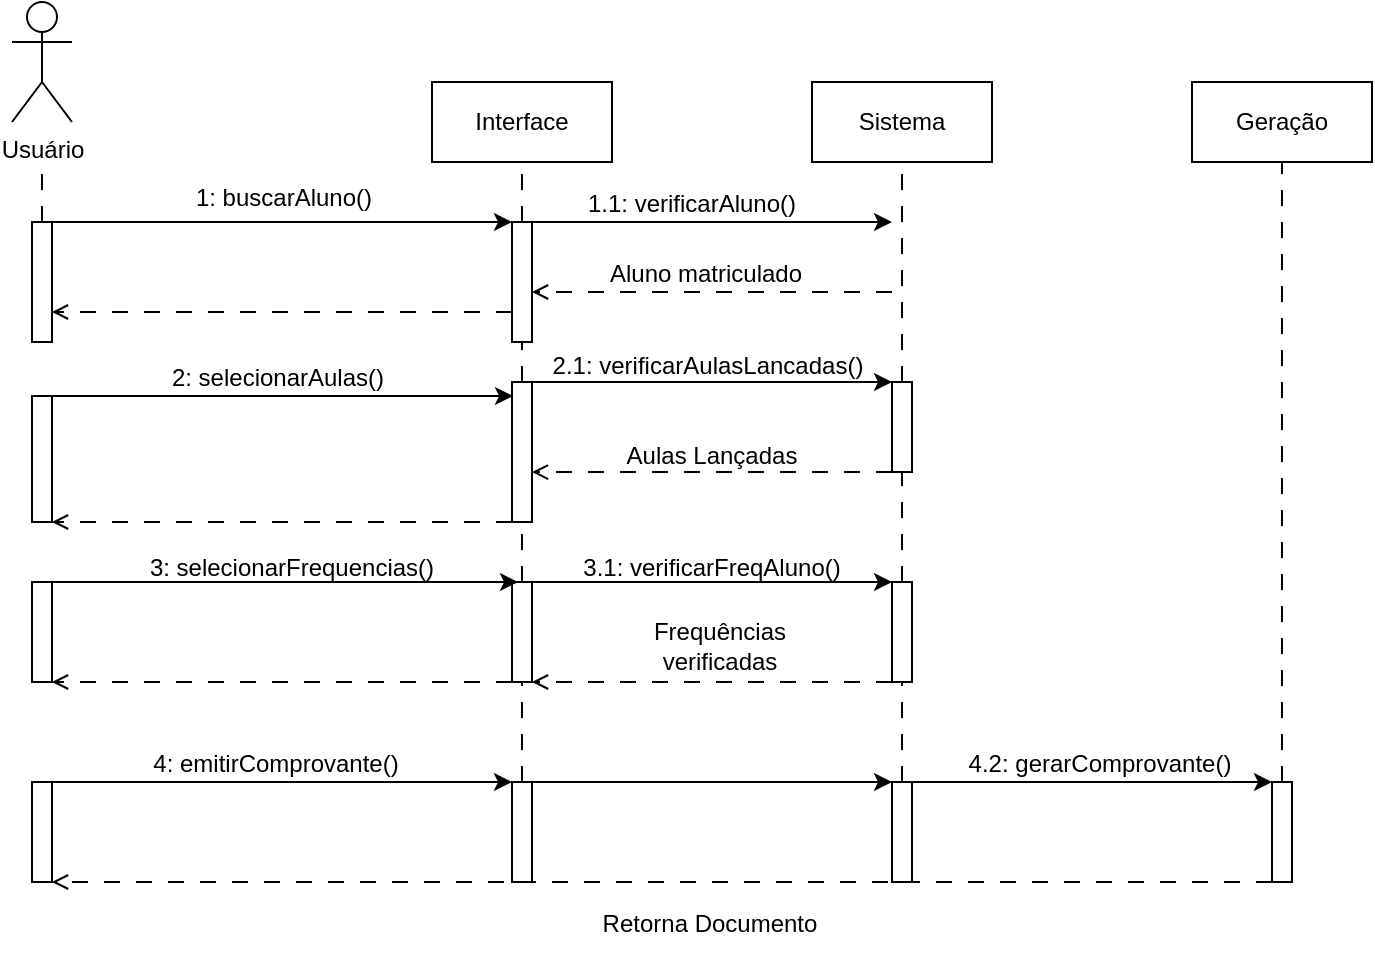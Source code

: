 <mxfile version="26.0.11">
  <diagram name="Página-1" id="ME8Eeor8lZUrgds1Fa1e">
    <mxGraphModel dx="1434" dy="796" grid="1" gridSize="10" guides="1" tooltips="1" connect="1" arrows="1" fold="1" page="1" pageScale="1" pageWidth="827" pageHeight="1169" math="0" shadow="0">
      <root>
        <mxCell id="0" />
        <mxCell id="1" parent="0" />
        <mxCell id="QQ_587JNlkNqWdxAlMka-1" value="" style="rounded=0;whiteSpace=wrap;html=1;" parent="1" vertex="1">
          <mxGeometry x="130" y="120" width="10" height="60" as="geometry" />
        </mxCell>
        <mxCell id="QQ_587JNlkNqWdxAlMka-4" value="Interface" style="rounded=0;whiteSpace=wrap;html=1;" parent="1" vertex="1">
          <mxGeometry x="330" y="50" width="90" height="40" as="geometry" />
        </mxCell>
        <mxCell id="QQ_587JNlkNqWdxAlMka-5" value="Geração" style="rounded=0;whiteSpace=wrap;html=1;" parent="1" vertex="1">
          <mxGeometry x="710" y="50" width="90" height="40" as="geometry" />
        </mxCell>
        <mxCell id="QQ_587JNlkNqWdxAlMka-8" value="" style="endArrow=classic;html=1;rounded=0;exitX=1;exitY=0;exitDx=0;exitDy=0;entryX=0;entryY=0;entryDx=0;entryDy=0;" parent="1" source="QQ_587JNlkNqWdxAlMka-1" edge="1">
          <mxGeometry width="50" height="50" relative="1" as="geometry">
            <mxPoint x="200" y="210" as="sourcePoint" />
            <mxPoint x="370" y="120" as="targetPoint" />
          </mxGeometry>
        </mxCell>
        <mxCell id="QQ_587JNlkNqWdxAlMka-10" value="Sistema" style="rounded=0;whiteSpace=wrap;html=1;" parent="1" vertex="1">
          <mxGeometry x="520" y="50" width="90" height="40" as="geometry" />
        </mxCell>
        <mxCell id="QQ_587JNlkNqWdxAlMka-14" value="" style="endArrow=classic;html=1;rounded=0;exitX=1;exitY=0;exitDx=0;exitDy=0;" parent="1" edge="1">
          <mxGeometry width="50" height="50" relative="1" as="geometry">
            <mxPoint x="380" y="120" as="sourcePoint" />
            <mxPoint x="560" y="120" as="targetPoint" />
          </mxGeometry>
        </mxCell>
        <mxCell id="QQ_587JNlkNqWdxAlMka-16" value="" style="endArrow=open;html=1;rounded=0;entryX=1;entryY=1;entryDx=0;entryDy=0;exitX=0;exitY=1;exitDx=0;exitDy=0;dashed=1;dashPattern=8 8;endFill=0;" parent="1" edge="1">
          <mxGeometry width="50" height="50" relative="1" as="geometry">
            <mxPoint x="560" y="155" as="sourcePoint" />
            <mxPoint x="380" y="155" as="targetPoint" />
          </mxGeometry>
        </mxCell>
        <mxCell id="QQ_587JNlkNqWdxAlMka-18" style="edgeStyle=orthogonalEdgeStyle;rounded=0;orthogonalLoop=1;jettySize=auto;html=1;exitX=0.5;exitY=1;exitDx=0;exitDy=0;" parent="1" edge="1">
          <mxGeometry relative="1" as="geometry">
            <mxPoint x="469" y="157" as="sourcePoint" />
            <mxPoint x="469" y="157" as="targetPoint" />
          </mxGeometry>
        </mxCell>
        <mxCell id="QQ_587JNlkNqWdxAlMka-19" value="" style="rounded=0;whiteSpace=wrap;html=1;" parent="1" vertex="1">
          <mxGeometry x="370" y="200" width="10" height="70" as="geometry" />
        </mxCell>
        <mxCell id="QQ_587JNlkNqWdxAlMka-26" value="" style="rounded=0;whiteSpace=wrap;html=1;" parent="1" vertex="1">
          <mxGeometry x="560" y="200" width="10" height="45" as="geometry" />
        </mxCell>
        <mxCell id="QQ_587JNlkNqWdxAlMka-27" value="" style="endArrow=classic;html=1;rounded=0;exitX=0.5;exitY=0;exitDx=0;exitDy=0;entryX=0;entryY=0;entryDx=0;entryDy=0;" parent="1" source="QQ_587JNlkNqWdxAlMka-19" target="QQ_587JNlkNqWdxAlMka-26" edge="1">
          <mxGeometry width="50" height="50" relative="1" as="geometry">
            <mxPoint x="390" y="130" as="sourcePoint" />
            <mxPoint x="570" y="130" as="targetPoint" />
          </mxGeometry>
        </mxCell>
        <mxCell id="QQ_587JNlkNqWdxAlMka-31" value="" style="endArrow=open;html=1;rounded=0;entryX=1;entryY=0.643;entryDx=0;entryDy=0;exitX=0;exitY=1;exitDx=0;exitDy=0;dashed=1;dashPattern=8 8;endFill=0;entryPerimeter=0;" parent="1" source="QQ_587JNlkNqWdxAlMka-26" target="QQ_587JNlkNqWdxAlMka-19" edge="1">
          <mxGeometry width="50" height="50" relative="1" as="geometry">
            <mxPoint x="570" y="160" as="sourcePoint" />
            <mxPoint x="390" y="160" as="targetPoint" />
          </mxGeometry>
        </mxCell>
        <mxCell id="QQ_587JNlkNqWdxAlMka-36" value="" style="rounded=0;whiteSpace=wrap;html=1;" parent="1" vertex="1">
          <mxGeometry x="370" y="300" width="10" height="50" as="geometry" />
        </mxCell>
        <mxCell id="QQ_587JNlkNqWdxAlMka-38" value="" style="rounded=0;whiteSpace=wrap;html=1;" parent="1" vertex="1">
          <mxGeometry x="560" y="300" width="10" height="50" as="geometry" />
        </mxCell>
        <mxCell id="QQ_587JNlkNqWdxAlMka-39" value="" style="endArrow=classic;html=1;rounded=0;exitX=1;exitY=0;exitDx=0;exitDy=0;entryX=0;entryY=0;entryDx=0;entryDy=0;" parent="1" source="QQ_587JNlkNqWdxAlMka-36" target="QQ_587JNlkNqWdxAlMka-38" edge="1">
          <mxGeometry width="50" height="50" relative="1" as="geometry">
            <mxPoint x="385" y="205" as="sourcePoint" />
            <mxPoint x="570" y="205" as="targetPoint" />
          </mxGeometry>
        </mxCell>
        <mxCell id="QQ_587JNlkNqWdxAlMka-42" value="" style="endArrow=open;html=1;rounded=0;entryX=1;entryY=1;entryDx=0;entryDy=0;dashed=1;dashPattern=8 8;endFill=0;exitX=0;exitY=1;exitDx=0;exitDy=0;" parent="1" source="QQ_587JNlkNqWdxAlMka-38" target="QQ_587JNlkNqWdxAlMka-36" edge="1">
          <mxGeometry width="50" height="50" relative="1" as="geometry">
            <mxPoint x="510" y="370" as="sourcePoint" />
            <mxPoint x="400" y="341" as="targetPoint" />
          </mxGeometry>
        </mxCell>
        <mxCell id="QQ_587JNlkNqWdxAlMka-49" value="" style="rounded=0;whiteSpace=wrap;html=1;" parent="1" vertex="1">
          <mxGeometry x="370" y="400" width="10" height="50" as="geometry" />
        </mxCell>
        <mxCell id="QQ_587JNlkNqWdxAlMka-56" value="" style="rounded=0;whiteSpace=wrap;html=1;" parent="1" vertex="1">
          <mxGeometry x="560" y="400" width="10" height="50" as="geometry" />
        </mxCell>
        <mxCell id="QQ_587JNlkNqWdxAlMka-57" value="" style="endArrow=classic;html=1;rounded=0;exitX=1;exitY=0;exitDx=0;exitDy=0;entryX=0;entryY=0;entryDx=0;entryDy=0;" parent="1" source="QQ_587JNlkNqWdxAlMka-49" target="QQ_587JNlkNqWdxAlMka-56" edge="1">
          <mxGeometry width="50" height="50" relative="1" as="geometry">
            <mxPoint x="390" y="301" as="sourcePoint" />
            <mxPoint x="570" y="301" as="targetPoint" />
          </mxGeometry>
        </mxCell>
        <mxCell id="QQ_587JNlkNqWdxAlMka-59" value="" style="rounded=0;whiteSpace=wrap;html=1;" parent="1" vertex="1">
          <mxGeometry x="750" y="400" width="10" height="50" as="geometry" />
        </mxCell>
        <mxCell id="QQ_587JNlkNqWdxAlMka-60" value="" style="endArrow=classic;html=1;rounded=0;entryX=0;entryY=0;entryDx=0;entryDy=0;exitX=1;exitY=0;exitDx=0;exitDy=0;" parent="1" source="QQ_587JNlkNqWdxAlMka-56" target="QQ_587JNlkNqWdxAlMka-59" edge="1">
          <mxGeometry width="50" height="50" relative="1" as="geometry">
            <mxPoint x="680" y="410" as="sourcePoint" />
            <mxPoint x="570" y="410" as="targetPoint" />
          </mxGeometry>
        </mxCell>
        <mxCell id="QQ_587JNlkNqWdxAlMka-61" value="4.2: gerarComprovante()" style="text;html=1;align=center;verticalAlign=middle;whiteSpace=wrap;rounded=0;" parent="1" vertex="1">
          <mxGeometry x="586.5" y="376" width="153.5" height="30" as="geometry" />
        </mxCell>
        <mxCell id="QQ_587JNlkNqWdxAlMka-62" value="" style="endArrow=open;html=1;rounded=0;dashed=1;dashPattern=8 8;endFill=0;exitX=0;exitY=1;exitDx=0;exitDy=0;entryX=1;entryY=1;entryDx=0;entryDy=0;" parent="1" source="QQ_587JNlkNqWdxAlMka-59" target="ch8VjbG1KS-RVIuM3IMI-35" edge="1">
          <mxGeometry width="50" height="50" relative="1" as="geometry">
            <mxPoint x="570" y="351" as="sourcePoint" />
            <mxPoint x="170" y="450" as="targetPoint" />
          </mxGeometry>
        </mxCell>
        <mxCell id="QQ_587JNlkNqWdxAlMka-63" value="Retorna Documento" style="text;html=1;align=center;verticalAlign=middle;whiteSpace=wrap;rounded=0;" parent="1" vertex="1">
          <mxGeometry x="386" y="456" width="166" height="30" as="geometry" />
        </mxCell>
        <mxCell id="QQ_587JNlkNqWdxAlMka-64" value="" style="endArrow=none;html=1;rounded=0;entryX=0.5;entryY=1;entryDx=0;entryDy=0;exitX=0.5;exitY=0;exitDx=0;exitDy=0;dashed=1;dashPattern=8 8;" parent="1" source="QQ_587JNlkNqWdxAlMka-59" target="QQ_587JNlkNqWdxAlMka-5" edge="1">
          <mxGeometry width="50" height="50" relative="1" as="geometry">
            <mxPoint x="30" y="470" as="sourcePoint" />
            <mxPoint x="80" y="380" as="targetPoint" />
          </mxGeometry>
        </mxCell>
        <mxCell id="QQ_587JNlkNqWdxAlMka-65" value="" style="endArrow=none;html=1;rounded=0;entryX=0.5;entryY=1;entryDx=0;entryDy=0;exitX=0.5;exitY=0;exitDx=0;exitDy=0;dashed=1;dashPattern=8 8;" parent="1" source="QQ_587JNlkNqWdxAlMka-26" target="QQ_587JNlkNqWdxAlMka-10" edge="1">
          <mxGeometry width="50" height="50" relative="1" as="geometry">
            <mxPoint x="565" y="120" as="sourcePoint" />
            <mxPoint x="765" y="100" as="targetPoint" />
          </mxGeometry>
        </mxCell>
        <mxCell id="QQ_587JNlkNqWdxAlMka-67" value="" style="endArrow=none;html=1;rounded=0;entryX=0.5;entryY=1;entryDx=0;entryDy=0;exitX=0.5;exitY=0;exitDx=0;exitDy=0;dashed=1;dashPattern=8 8;" parent="1" source="QQ_587JNlkNqWdxAlMka-38" target="QQ_587JNlkNqWdxAlMka-26" edge="1">
          <mxGeometry width="50" height="50" relative="1" as="geometry">
            <mxPoint x="575" y="205" as="sourcePoint" />
            <mxPoint x="575" y="160" as="targetPoint" />
          </mxGeometry>
        </mxCell>
        <mxCell id="QQ_587JNlkNqWdxAlMka-68" value="" style="endArrow=none;html=1;rounded=0;entryX=0.5;entryY=1;entryDx=0;entryDy=0;exitX=0.5;exitY=0;exitDx=0;exitDy=0;dashed=1;dashPattern=8 8;" parent="1" source="QQ_587JNlkNqWdxAlMka-56" target="QQ_587JNlkNqWdxAlMka-38" edge="1">
          <mxGeometry width="50" height="50" relative="1" as="geometry">
            <mxPoint x="575" y="301" as="sourcePoint" />
            <mxPoint x="575" y="255" as="targetPoint" />
          </mxGeometry>
        </mxCell>
        <mxCell id="QQ_587JNlkNqWdxAlMka-69" value="" style="endArrow=none;html=1;rounded=0;entryX=0.5;entryY=1;entryDx=0;entryDy=0;exitX=0.5;exitY=0;exitDx=0;exitDy=0;dashed=1;dashPattern=8 8;" parent="1" target="QQ_587JNlkNqWdxAlMka-4" edge="1">
          <mxGeometry width="50" height="50" relative="1" as="geometry">
            <mxPoint x="375" y="120" as="sourcePoint" />
            <mxPoint x="575" y="100" as="targetPoint" />
          </mxGeometry>
        </mxCell>
        <mxCell id="QQ_587JNlkNqWdxAlMka-71" value="" style="endArrow=none;html=1;rounded=0;exitX=0.5;exitY=0;exitDx=0;exitDy=0;dashed=1;dashPattern=8 8;entryX=0.5;entryY=1;entryDx=0;entryDy=0;" parent="1" source="QQ_587JNlkNqWdxAlMka-36" target="QQ_587JNlkNqWdxAlMka-19" edge="1">
          <mxGeometry width="50" height="50" relative="1" as="geometry">
            <mxPoint x="385" y="205" as="sourcePoint" />
            <mxPoint x="375" y="250" as="targetPoint" />
          </mxGeometry>
        </mxCell>
        <mxCell id="QQ_587JNlkNqWdxAlMka-72" value="" style="endArrow=none;html=1;rounded=0;exitX=0.5;exitY=0;exitDx=0;exitDy=0;dashed=1;dashPattern=8 8;entryX=0.5;entryY=1;entryDx=0;entryDy=0;" parent="1" source="QQ_587JNlkNqWdxAlMka-49" target="QQ_587JNlkNqWdxAlMka-36" edge="1">
          <mxGeometry width="50" height="50" relative="1" as="geometry">
            <mxPoint x="385" y="301" as="sourcePoint" />
            <mxPoint x="400" y="360" as="targetPoint" />
          </mxGeometry>
        </mxCell>
        <mxCell id="QQ_587JNlkNqWdxAlMka-73" value="" style="endArrow=none;html=1;rounded=0;exitX=0.5;exitY=0;exitDx=0;exitDy=0;dashed=1;dashPattern=8 8;entryX=0.5;entryY=1;entryDx=0;entryDy=0;" parent="1" source="QQ_587JNlkNqWdxAlMka-1" edge="1">
          <mxGeometry width="50" height="50" relative="1" as="geometry">
            <mxPoint x="385" y="410" as="sourcePoint" />
            <mxPoint x="135" y="90" as="targetPoint" />
          </mxGeometry>
        </mxCell>
        <mxCell id="ch8VjbG1KS-RVIuM3IMI-1" value="1: buscarAluno()" style="text;html=1;align=center;verticalAlign=middle;whiteSpace=wrap;rounded=0;" vertex="1" parent="1">
          <mxGeometry x="195.5" y="93" width="120" height="30" as="geometry" />
        </mxCell>
        <mxCell id="ch8VjbG1KS-RVIuM3IMI-2" value="" style="rounded=0;whiteSpace=wrap;html=1;" vertex="1" parent="1">
          <mxGeometry x="370" y="120" width="10" height="60" as="geometry" />
        </mxCell>
        <mxCell id="ch8VjbG1KS-RVIuM3IMI-3" value="Usuário" style="shape=umlActor;verticalLabelPosition=bottom;verticalAlign=top;html=1;outlineConnect=0;" vertex="1" parent="1">
          <mxGeometry x="120" y="10" width="30" height="60" as="geometry" />
        </mxCell>
        <mxCell id="ch8VjbG1KS-RVIuM3IMI-15" value="1.1: verificarAluno()" style="text;html=1;align=center;verticalAlign=middle;whiteSpace=wrap;rounded=0;" vertex="1" parent="1">
          <mxGeometry x="400" y="96" width="120" height="30" as="geometry" />
        </mxCell>
        <mxCell id="ch8VjbG1KS-RVIuM3IMI-16" value="Aluno matriculado" style="text;html=1;align=center;verticalAlign=middle;whiteSpace=wrap;rounded=0;" vertex="1" parent="1">
          <mxGeometry x="407.25" y="131" width="120" height="30" as="geometry" />
        </mxCell>
        <mxCell id="ch8VjbG1KS-RVIuM3IMI-18" value="2.1: verificarAulasLancadas()" style="text;html=1;align=center;verticalAlign=middle;whiteSpace=wrap;rounded=0;" vertex="1" parent="1">
          <mxGeometry x="388" y="177" width="160" height="30" as="geometry" />
        </mxCell>
        <mxCell id="ch8VjbG1KS-RVIuM3IMI-19" value="Aulas Lançadas" style="text;html=1;align=center;verticalAlign=middle;whiteSpace=wrap;rounded=0;" vertex="1" parent="1">
          <mxGeometry x="410" y="222" width="120" height="30" as="geometry" />
        </mxCell>
        <mxCell id="ch8VjbG1KS-RVIuM3IMI-20" value="3.1: verificarFreqAluno()" style="text;html=1;align=center;verticalAlign=middle;whiteSpace=wrap;rounded=0;" vertex="1" parent="1">
          <mxGeometry x="390" y="278" width="160" height="30" as="geometry" />
        </mxCell>
        <mxCell id="ch8VjbG1KS-RVIuM3IMI-21" value="Frequências verificadas" style="text;html=1;align=center;verticalAlign=middle;whiteSpace=wrap;rounded=0;" vertex="1" parent="1">
          <mxGeometry x="414" y="317" width="120" height="30" as="geometry" />
        </mxCell>
        <mxCell id="ch8VjbG1KS-RVIuM3IMI-23" value="" style="endArrow=none;html=1;rounded=0;exitX=0.5;exitY=0;exitDx=0;exitDy=0;dashed=1;dashPattern=8 8;entryX=0.5;entryY=1;entryDx=0;entryDy=0;" edge="1" parent="1" source="QQ_587JNlkNqWdxAlMka-19" target="ch8VjbG1KS-RVIuM3IMI-2">
          <mxGeometry width="50" height="50" relative="1" as="geometry">
            <mxPoint x="385" y="301" as="sourcePoint" />
            <mxPoint x="385" y="255" as="targetPoint" />
          </mxGeometry>
        </mxCell>
        <mxCell id="ch8VjbG1KS-RVIuM3IMI-24" value="" style="endArrow=classic;html=1;rounded=0;exitX=0.75;exitY=0;exitDx=0;exitDy=0;entryX=0;entryY=0;entryDx=0;entryDy=0;" edge="1" parent="1" source="ch8VjbG1KS-RVIuM3IMI-26">
          <mxGeometry width="50" height="50" relative="1" as="geometry">
            <mxPoint x="140.5" y="207" as="sourcePoint" />
            <mxPoint x="370.5" y="207" as="targetPoint" />
          </mxGeometry>
        </mxCell>
        <mxCell id="ch8VjbG1KS-RVIuM3IMI-25" value="" style="endArrow=open;html=1;rounded=0;entryX=1;entryY=0.75;entryDx=0;entryDy=0;exitX=0;exitY=0.75;exitDx=0;exitDy=0;dashed=1;dashPattern=8 8;endFill=0;" edge="1" parent="1" source="ch8VjbG1KS-RVIuM3IMI-2" target="QQ_587JNlkNqWdxAlMka-1">
          <mxGeometry width="50" height="50" relative="1" as="geometry">
            <mxPoint x="570" y="165" as="sourcePoint" />
            <mxPoint x="390" y="165" as="targetPoint" />
          </mxGeometry>
        </mxCell>
        <mxCell id="ch8VjbG1KS-RVIuM3IMI-26" value="" style="rounded=0;whiteSpace=wrap;html=1;" vertex="1" parent="1">
          <mxGeometry x="130" y="207" width="10" height="63" as="geometry" />
        </mxCell>
        <mxCell id="ch8VjbG1KS-RVIuM3IMI-27" value="2: selecionarAulas()" style="text;html=1;align=center;verticalAlign=middle;whiteSpace=wrap;rounded=0;" vertex="1" parent="1">
          <mxGeometry x="172.5" y="183" width="160" height="30" as="geometry" />
        </mxCell>
        <mxCell id="ch8VjbG1KS-RVIuM3IMI-28" value="" style="endArrow=open;html=1;rounded=0;entryX=1;entryY=1;entryDx=0;entryDy=0;exitX=0;exitY=1;exitDx=0;exitDy=0;dashed=1;dashPattern=8 8;endFill=0;" edge="1" parent="1" source="QQ_587JNlkNqWdxAlMka-19" target="ch8VjbG1KS-RVIuM3IMI-26">
          <mxGeometry width="50" height="50" relative="1" as="geometry">
            <mxPoint x="380" y="175" as="sourcePoint" />
            <mxPoint x="150" y="175" as="targetPoint" />
          </mxGeometry>
        </mxCell>
        <mxCell id="ch8VjbG1KS-RVIuM3IMI-30" value="" style="rounded=0;whiteSpace=wrap;html=1;" vertex="1" parent="1">
          <mxGeometry x="130" y="300" width="10" height="50" as="geometry" />
        </mxCell>
        <mxCell id="ch8VjbG1KS-RVIuM3IMI-31" value="" style="endArrow=classic;html=1;rounded=0;exitX=0.75;exitY=0;exitDx=0;exitDy=0;" edge="1" parent="1" source="ch8VjbG1KS-RVIuM3IMI-30">
          <mxGeometry width="50" height="50" relative="1" as="geometry">
            <mxPoint x="135.5" y="298" as="sourcePoint" />
            <mxPoint x="373" y="300" as="targetPoint" />
          </mxGeometry>
        </mxCell>
        <mxCell id="ch8VjbG1KS-RVIuM3IMI-32" value="3: selecionarFrequencias()" style="text;html=1;align=center;verticalAlign=middle;whiteSpace=wrap;rounded=0;" vertex="1" parent="1">
          <mxGeometry x="180" y="278" width="160" height="30" as="geometry" />
        </mxCell>
        <mxCell id="ch8VjbG1KS-RVIuM3IMI-34" value="" style="endArrow=open;html=1;rounded=0;entryX=1;entryY=1;entryDx=0;entryDy=0;exitX=0;exitY=1;exitDx=0;exitDy=0;dashed=1;dashPattern=8 8;endFill=0;" edge="1" parent="1" source="QQ_587JNlkNqWdxAlMka-36" target="ch8VjbG1KS-RVIuM3IMI-30">
          <mxGeometry width="50" height="50" relative="1" as="geometry">
            <mxPoint x="380" y="280" as="sourcePoint" />
            <mxPoint x="150" y="280" as="targetPoint" />
          </mxGeometry>
        </mxCell>
        <mxCell id="ch8VjbG1KS-RVIuM3IMI-35" value="" style="rounded=0;whiteSpace=wrap;html=1;" vertex="1" parent="1">
          <mxGeometry x="130" y="400" width="10" height="50" as="geometry" />
        </mxCell>
        <mxCell id="ch8VjbG1KS-RVIuM3IMI-37" value="" style="endArrow=classic;html=1;rounded=0;exitX=1;exitY=0;exitDx=0;exitDy=0;entryX=0;entryY=0;entryDx=0;entryDy=0;" edge="1" parent="1" source="ch8VjbG1KS-RVIuM3IMI-35" target="QQ_587JNlkNqWdxAlMka-49">
          <mxGeometry width="50" height="50" relative="1" as="geometry">
            <mxPoint x="148" y="310" as="sourcePoint" />
            <mxPoint x="383" y="310" as="targetPoint" />
          </mxGeometry>
        </mxCell>
        <mxCell id="ch8VjbG1KS-RVIuM3IMI-38" value="4: emitirComprovante()" style="text;html=1;align=center;verticalAlign=middle;whiteSpace=wrap;rounded=0;" vertex="1" parent="1">
          <mxGeometry x="172" y="376" width="160" height="30" as="geometry" />
        </mxCell>
      </root>
    </mxGraphModel>
  </diagram>
</mxfile>
